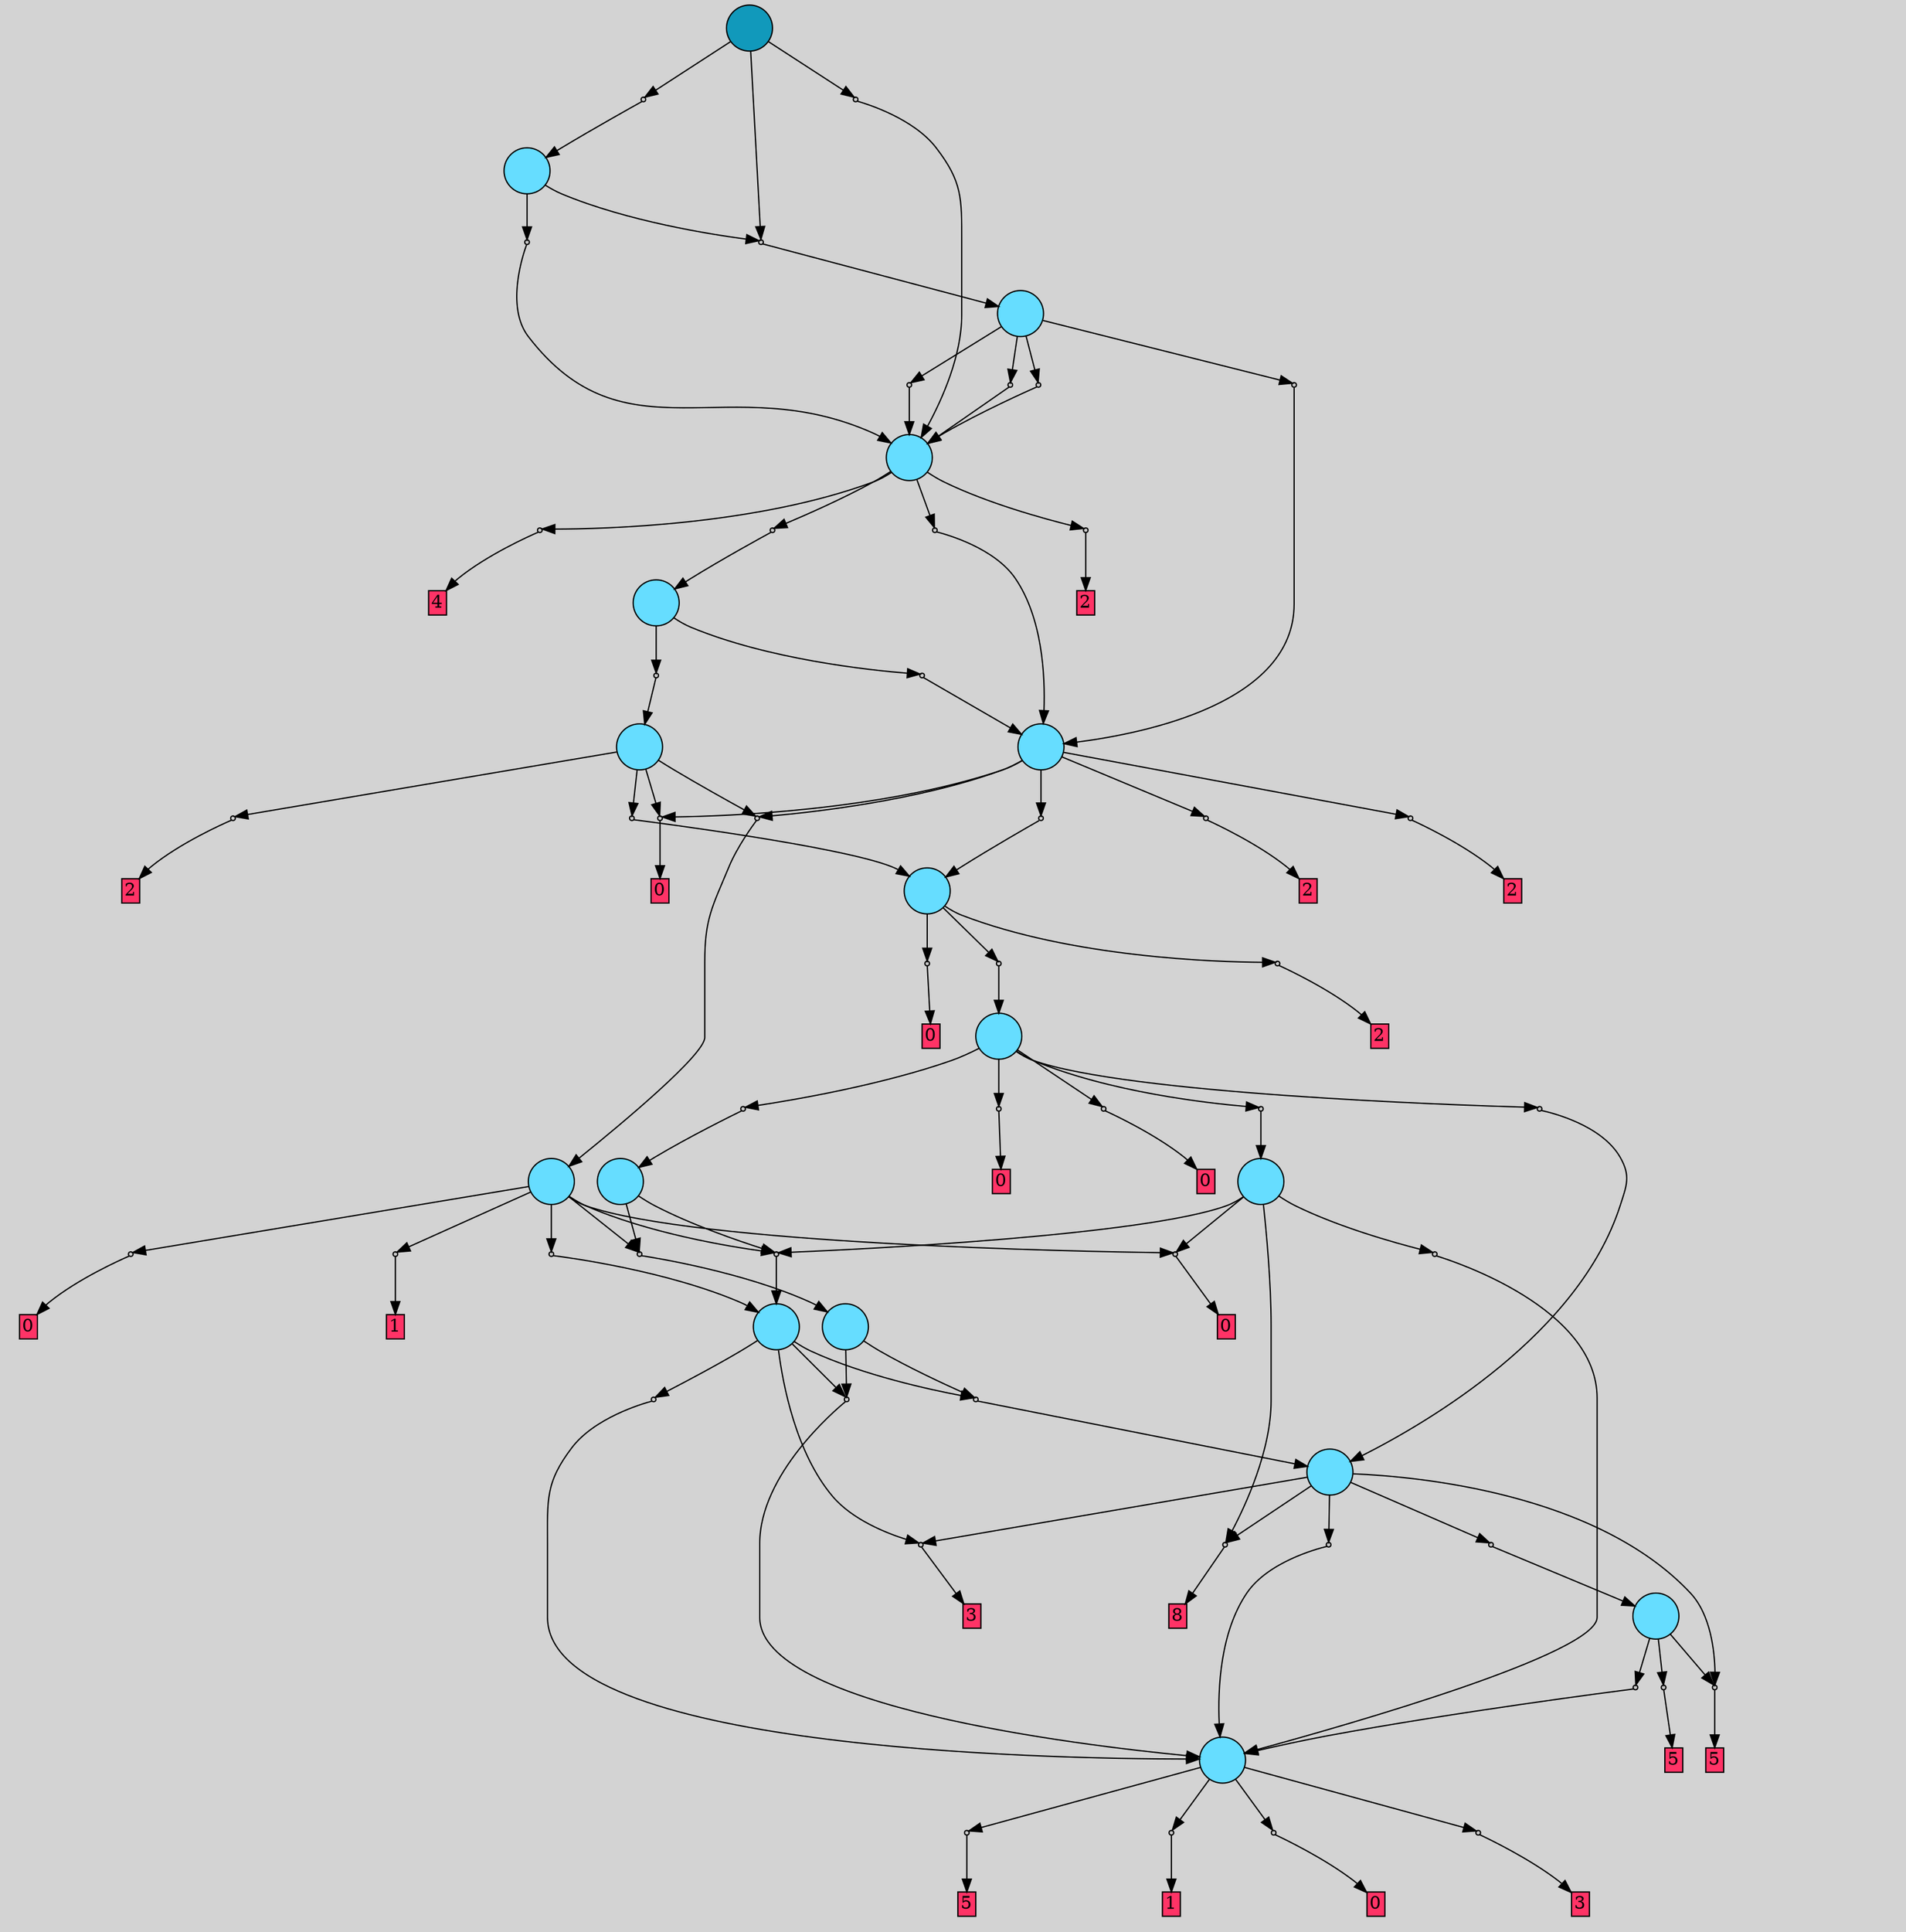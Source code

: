// File exported with GEGELATI v1.3.1
// On the 2024-07-18 14:26:46
// With the File::TPGGraphDotExporter
digraph{
	graph[pad = "0.212, 0.055" bgcolor = lightgray]
	node[shape=circle style = filled label = ""]
		T0 [fillcolor="#66ddff"]
		T1 [fillcolor="#66ddff"]
		T2 [fillcolor="#66ddff"]
		T3 [fillcolor="#66ddff"]
		T4 [fillcolor="#66ddff"]
		T5 [fillcolor="#66ddff"]
		T6 [fillcolor="#66ddff"]
		T7 [fillcolor="#66ddff"]
		T8 [fillcolor="#66ddff"]
		T9 [fillcolor="#66ddff"]
		T10 [fillcolor="#66ddff"]
		T11 [fillcolor="#66ddff"]
		T12 [fillcolor="#66ddff"]
		T13 [fillcolor="#66ddff"]
		T14 [fillcolor="#66ddff"]
		T15 [fillcolor="#66ddff"]
		T16 [fillcolor="#1199bb"]
		P0 [fillcolor="#cccccc" shape=point] //
		I0 [shape=box style=invis label="0|0&2|4#0|0&#92;n"]
		P0 -> I0[style=invis]
		A0 [fillcolor="#ff3366" shape=box margin=0.03 width=0 height=0 label="5"]
		T0 -> P0 -> A0
		P1 [fillcolor="#cccccc" shape=point] //
		I1 [shape=box style=invis label="7|0&1|0#3|0&#92;n"]
		P1 -> I1[style=invis]
		A1 [fillcolor="#ff3366" shape=box margin=0.03 width=0 height=0 label="1"]
		T0 -> P1 -> A1
		P2 [fillcolor="#cccccc" shape=point] //
		I2 [shape=box style=invis label="5|0&2|2#2|5&#92;n"]
		P2 -> I2[style=invis]
		A2 [fillcolor="#ff3366" shape=box margin=0.03 width=0 height=0 label="0"]
		T0 -> P2 -> A2
		P3 [fillcolor="#cccccc" shape=point] //
		I3 [shape=box style=invis label="3|0&2|2#0|1&#92;n"]
		P3 -> I3[style=invis]
		A3 [fillcolor="#ff3366" shape=box margin=0.03 width=0 height=0 label="3"]
		T0 -> P3 -> A3
		P4 [fillcolor="#cccccc" shape=point] //
		I4 [shape=box style=invis label="5|2&3|6#4|3&#92;n4|0&2|2#0|2&#92;n"]
		P4 -> I4[style=invis]
		A4 [fillcolor="#ff3366" shape=box margin=0.03 width=0 height=0 label="5"]
		T1 -> P4 -> A4
		P5 [fillcolor="#cccccc" shape=point] //
		I5 [shape=box style=invis label="0|0&2|4#0|0&#92;n"]
		P5 -> I5[style=invis]
		A5 [fillcolor="#ff3366" shape=box margin=0.03 width=0 height=0 label="5"]
		T1 -> P5 -> A5
		P6 [fillcolor="#cccccc" shape=point] //
		I6 [shape=box style=invis label="5|0&0|6#3|1&#92;n"]
		P6 -> I6[style=invis]
		T1 -> P6 -> T0
		P7 [fillcolor="#cccccc" shape=point] //
		I7 [shape=box style=invis label="4|0&2|0#1|6&#92;n"]
		P7 -> I7[style=invis]
		T2 -> P7 -> T1
		P8 [fillcolor="#cccccc" shape=point] //
		I8 [shape=box style=invis label="3|0&2|2#0|1&#92;n"]
		P8 -> I8[style=invis]
		A6 [fillcolor="#ff3366" shape=box margin=0.03 width=0 height=0 label="3"]
		T2 -> P8 -> A6
		P9 [fillcolor="#cccccc" shape=point] //
		I9 [shape=box style=invis label="7|0&2|4#0|0&#92;n"]
		P9 -> I9[style=invis]
		A7 [fillcolor="#ff3366" shape=box margin=0.03 width=0 height=0 label="8"]
		T2 -> P9 -> A7
		T2 -> P4
		P10 [fillcolor="#cccccc" shape=point] //
		I10 [shape=box style=invis label="5|0&0|4#3|1&#92;n"]
		P10 -> I10[style=invis]
		T2 -> P10 -> T0
		P11 [fillcolor="#cccccc" shape=point] //
		I11 [shape=box style=invis label="1|0&3|5#4|2&#92;n"]
		P11 -> I11[style=invis]
		T3 -> P11 -> T2
		T3 -> P8
		P12 [fillcolor="#cccccc" shape=point] //
		I12 [shape=box style=invis label="1|0&0|2#4|1&#92;n1|0&0|0#3|7&#92;n"]
		P12 -> I12[style=invis]
		T3 -> P12 -> T0
		P13 [fillcolor="#cccccc" shape=point] //
		I13 [shape=box style=invis label="1|4&2|7#4|7&#92;n1|0&0|4#3|7&#92;n"]
		P13 -> I13[style=invis]
		T3 -> P13 -> T0
		T4 -> P13
		T4 -> P11
		T5 -> P9
		P14 [fillcolor="#cccccc" shape=point] //
		I14 [shape=box style=invis label="2|3&1|3#3|6&#92;n0|0&1|7#0|3&#92;n"]
		P14 -> I14[style=invis]
		A8 [fillcolor="#ff3366" shape=box margin=0.03 width=0 height=0 label="0"]
		T5 -> P14 -> A8
		P15 [fillcolor="#cccccc" shape=point] //
		I15 [shape=box style=invis label="3|2&3|6#4|3&#92;n4|0&2|2#0|2&#92;n"]
		P15 -> I15[style=invis]
		T5 -> P15 -> T3
		P16 [fillcolor="#cccccc" shape=point] //
		I16 [shape=box style=invis label="5|0&0|4#3|1&#92;n"]
		P16 -> I16[style=invis]
		T5 -> P16 -> T0
		P17 [fillcolor="#cccccc" shape=point] //
		I17 [shape=box style=invis label="2|0&1|0#4|2&#92;n"]
		P17 -> I17[style=invis]
		T6 -> P17 -> T4
		T6 -> P15
		T7 -> P17
		T7 -> P15
		P18 [fillcolor="#cccccc" shape=point] //
		I18 [shape=box style=invis label="0|0&1|6#3|6&#92;n"]
		P18 -> I18[style=invis]
		T7 -> P18 -> T3
		P19 [fillcolor="#cccccc" shape=point] //
		I19 [shape=box style=invis label="6|6&3|2#1|2&#92;n1|0&0|6#2|1&#92;n"]
		P19 -> I19[style=invis]
		A9 [fillcolor="#ff3366" shape=box margin=0.03 width=0 height=0 label="1"]
		T7 -> P19 -> A9
		T7 -> P14
		P20 [fillcolor="#cccccc" shape=point] //
		I20 [shape=box style=invis label="7|0&4|7#2|3&#92;n"]
		P20 -> I20[style=invis]
		A10 [fillcolor="#ff3366" shape=box margin=0.03 width=0 height=0 label="0"]
		T7 -> P20 -> A10
		P21 [fillcolor="#cccccc" shape=point] //
		I21 [shape=box style=invis label="2|3&1|3#3|2&#92;n0|0&1|7#0|3&#92;n"]
		P21 -> I21[style=invis]
		T8 -> P21 -> T5
		P22 [fillcolor="#cccccc" shape=point] //
		I22 [shape=box style=invis label="7|0&3|5#4|2&#92;n"]
		P22 -> I22[style=invis]
		T8 -> P22 -> T2
		P23 [fillcolor="#cccccc" shape=point] //
		I23 [shape=box style=invis label="3|0&2|3#0|6&#92;n"]
		P23 -> I23[style=invis]
		T8 -> P23 -> T6
		P24 [fillcolor="#cccccc" shape=point] //
		I24 [shape=box style=invis label="6|6&3|2#1|2&#92;n1|0&0|6#2|1&#92;n"]
		P24 -> I24[style=invis]
		A11 [fillcolor="#ff3366" shape=box margin=0.03 width=0 height=0 label="0"]
		T8 -> P24 -> A11
		P25 [fillcolor="#cccccc" shape=point] //
		I25 [shape=box style=invis label="1|0&0|6#2|5&#92;n"]
		P25 -> I25[style=invis]
		A12 [fillcolor="#ff3366" shape=box margin=0.03 width=0 height=0 label="0"]
		T8 -> P25 -> A12
		P26 [fillcolor="#cccccc" shape=point] //
		I26 [shape=box style=invis label="2|0&1|2#4|0&#92;n"]
		P26 -> I26[style=invis]
		T9 -> P26 -> T8
		P27 [fillcolor="#cccccc" shape=point] //
		I27 [shape=box style=invis label="2|0&4|3#2|1&#92;n"]
		P27 -> I27[style=invis]
		A13 [fillcolor="#ff3366" shape=box margin=0.03 width=0 height=0 label="2"]
		T9 -> P27 -> A13
		P28 [fillcolor="#cccccc" shape=point] //
		I28 [shape=box style=invis label="2|6&1|5#3|5&#92;n0|0&0|6#4|5&#92;n"]
		P28 -> I28[style=invis]
		A14 [fillcolor="#ff3366" shape=box margin=0.03 width=0 height=0 label="0"]
		T9 -> P28 -> A14
		P29 [fillcolor="#cccccc" shape=point] //
		I29 [shape=box style=invis label="2|0&2|5#2|5&#92;n"]
		P29 -> I29[style=invis]
		A15 [fillcolor="#ff3366" shape=box margin=0.03 width=0 height=0 label="2"]
		T10 -> P29 -> A15
		P30 [fillcolor="#cccccc" shape=point] //
		I30 [shape=box style=invis label="0|2&2|5#3|3&#92;n8|0&0|2#0|4&#92;n"]
		P30 -> I30[style=invis]
		T10 -> P30 -> T7
		P31 [fillcolor="#cccccc" shape=point] //
		I31 [shape=box style=invis label="0|0&4|7#1|0&#92;n"]
		P31 -> I31[style=invis]
		T10 -> P31 -> T9
		P32 [fillcolor="#cccccc" shape=point] //
		I32 [shape=box style=invis label="8|6&2|2#0|2&#92;n1|0&0|6#2|5&#92;n"]
		P32 -> I32[style=invis]
		A16 [fillcolor="#ff3366" shape=box margin=0.03 width=0 height=0 label="0"]
		T10 -> P32 -> A16
		P33 [fillcolor="#cccccc" shape=point] //
		I33 [shape=box style=invis label="2|0&2|7#3|5&#92;n"]
		P33 -> I33[style=invis]
		A17 [fillcolor="#ff3366" shape=box margin=0.03 width=0 height=0 label="2"]
		T11 -> P33 -> A17
		T11 -> P32
		P34 [fillcolor="#cccccc" shape=point] //
		I34 [shape=box style=invis label="2|0&2|5#2|5&#92;n"]
		P34 -> I34[style=invis]
		A18 [fillcolor="#ff3366" shape=box margin=0.03 width=0 height=0 label="2"]
		T11 -> P34 -> A18
		T11 -> P30
		P35 [fillcolor="#cccccc" shape=point] //
		I35 [shape=box style=invis label="0|0&4|7#1|0&#92;n"]
		P35 -> I35[style=invis]
		T11 -> P35 -> T9
		P36 [fillcolor="#cccccc" shape=point] //
		I36 [shape=box style=invis label="8|0&3|2#3|2&#92;n"]
		P36 -> I36[style=invis]
		T12 -> P36 -> T10
		P37 [fillcolor="#cccccc" shape=point] //
		I37 [shape=box style=invis label="8|0&3|7#2|3&#92;n"]
		P37 -> I37[style=invis]
		T12 -> P37 -> T11
		P38 [fillcolor="#cccccc" shape=point] //
		I38 [shape=box style=invis label="8|0&2|2#2|7&#92;n"]
		P38 -> I38[style=invis]
		A19 [fillcolor="#ff3366" shape=box margin=0.03 width=0 height=0 label="4"]
		T13 -> P38 -> A19
		P39 [fillcolor="#cccccc" shape=point] //
		I39 [shape=box style=invis label="2|3&1|3#3|3&#92;n1|0&0|3#2|4&#92;n"]
		P39 -> I39[style=invis]
		T13 -> P39 -> T12
		P40 [fillcolor="#cccccc" shape=point] //
		I40 [shape=box style=invis label="2|0&2|5#2|5&#92;n"]
		P40 -> I40[style=invis]
		A20 [fillcolor="#ff3366" shape=box margin=0.03 width=0 height=0 label="2"]
		T13 -> P40 -> A20
		P41 [fillcolor="#cccccc" shape=point] //
		I41 [shape=box style=invis label="8|6&2|7#0|2&#92;n1|0&0|6#4|2&#92;n"]
		P41 -> I41[style=invis]
		T13 -> P41 -> T11
		P42 [fillcolor="#cccccc" shape=point] //
		I42 [shape=box style=invis label="1|0&0|6#4|2&#92;n"]
		P42 -> I42[style=invis]
		T14 -> P42 -> T11
		P43 [fillcolor="#cccccc" shape=point] //
		I43 [shape=box style=invis label="4|0&4|7#3|4&#92;n"]
		P43 -> I43[style=invis]
		T14 -> P43 -> T13
		P44 [fillcolor="#cccccc" shape=point] //
		I44 [shape=box style=invis label="4|4&4|3#4|7&#92;n1|0&2|5#0|4&#92;n"]
		P44 -> I44[style=invis]
		T14 -> P44 -> T13
		P45 [fillcolor="#cccccc" shape=point] //
		I45 [shape=box style=invis label="0|0&4|0#1|4&#92;n"]
		P45 -> I45[style=invis]
		T14 -> P45 -> T13
		P46 [fillcolor="#cccccc" shape=point] //
		I46 [shape=box style=invis label="4|0&4|0#3|3&#92;n"]
		P46 -> I46[style=invis]
		T15 -> P46 -> T13
		P47 [fillcolor="#cccccc" shape=point] //
		I47 [shape=box style=invis label="4|0&4|7#3|4&#92;n"]
		P47 -> I47[style=invis]
		T15 -> P47 -> T14
		T16 -> P47
		P48 [fillcolor="#cccccc" shape=point] //
		I48 [shape=box style=invis label="2|0&1|2#2|4&#92;n"]
		P48 -> I48[style=invis]
		T16 -> P48 -> T15
		P49 [fillcolor="#cccccc" shape=point] //
		I49 [shape=box style=invis label="4|0&4|0#3|3&#92;n"]
		P49 -> I49[style=invis]
		T16 -> P49 -> T13
		{ rank= same T16 }
}
